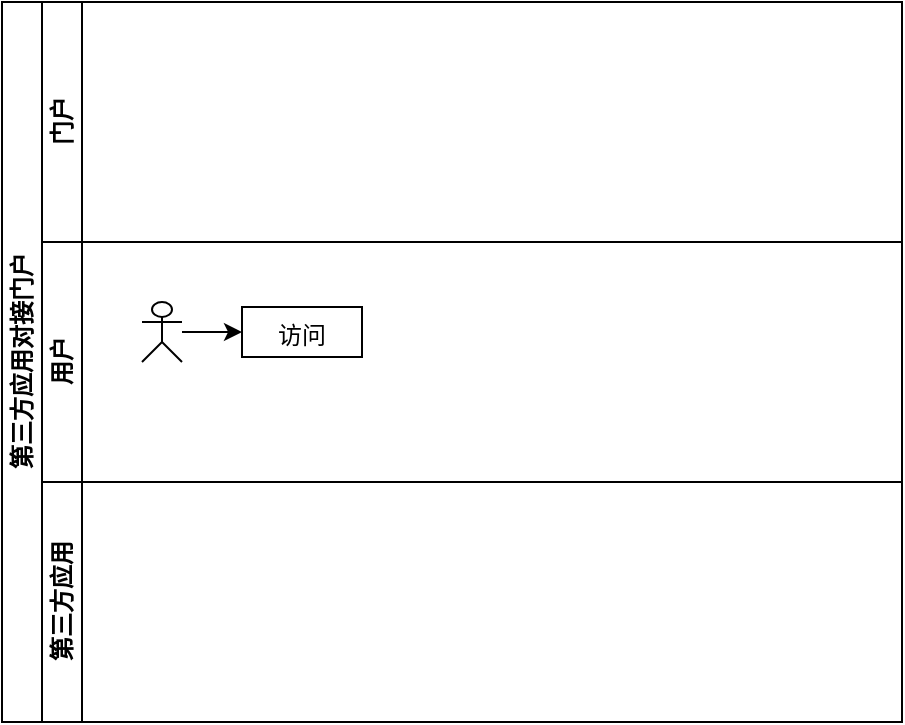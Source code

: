 <mxfile version="20.5.1" type="github">
  <diagram id="prtHgNgQTEPvFCAcTncT" name="Page-1">
    <mxGraphModel dx="677" dy="378" grid="1" gridSize="10" guides="1" tooltips="1" connect="1" arrows="1" fold="1" page="1" pageScale="1" pageWidth="827" pageHeight="1169" math="0" shadow="0">
      <root>
        <mxCell id="0" />
        <mxCell id="1" parent="0" />
        <mxCell id="dNxyNK7c78bLwvsdeMH5-19" value="第三方应用对接门户" style="swimlane;html=1;childLayout=stackLayout;resizeParent=1;resizeParentMax=0;horizontal=0;startSize=20;horizontalStack=0;" parent="1" vertex="1">
          <mxGeometry x="120" y="120" width="450" height="360" as="geometry" />
        </mxCell>
        <mxCell id="dNxyNK7c78bLwvsdeMH5-20" value="门户" style="swimlane;html=1;startSize=20;horizontal=0;" parent="dNxyNK7c78bLwvsdeMH5-19" vertex="1">
          <mxGeometry x="20" width="430" height="120" as="geometry" />
        </mxCell>
        <mxCell id="dNxyNK7c78bLwvsdeMH5-21" value="用户" style="swimlane;html=1;startSize=20;horizontal=0;" parent="dNxyNK7c78bLwvsdeMH5-19" vertex="1">
          <mxGeometry x="20" y="120" width="430" height="120" as="geometry" />
        </mxCell>
        <mxCell id="lueXbY27OIYnLRemOsk2-5" value="" style="edgeStyle=orthogonalEdgeStyle;rounded=0;orthogonalLoop=1;jettySize=auto;html=1;" edge="1" parent="dNxyNK7c78bLwvsdeMH5-21" source="lueXbY27OIYnLRemOsk2-1" target="lueXbY27OIYnLRemOsk2-4">
          <mxGeometry relative="1" as="geometry" />
        </mxCell>
        <mxCell id="lueXbY27OIYnLRemOsk2-1" value="" style="shape=umlActor;verticalLabelPosition=bottom;verticalAlign=top;html=1;outlineConnect=0;" vertex="1" parent="dNxyNK7c78bLwvsdeMH5-21">
          <mxGeometry x="50" y="30" width="20" height="30" as="geometry" />
        </mxCell>
        <mxCell id="lueXbY27OIYnLRemOsk2-4" value="访问" style="whiteSpace=wrap;html=1;verticalAlign=top;" vertex="1" parent="dNxyNK7c78bLwvsdeMH5-21">
          <mxGeometry x="100" y="32.5" width="60" height="25" as="geometry" />
        </mxCell>
        <mxCell id="dNxyNK7c78bLwvsdeMH5-22" value="第三方应用" style="swimlane;html=1;startSize=20;horizontal=0;" parent="dNxyNK7c78bLwvsdeMH5-19" vertex="1">
          <mxGeometry x="20" y="240" width="430" height="120" as="geometry" />
        </mxCell>
      </root>
    </mxGraphModel>
  </diagram>
</mxfile>
